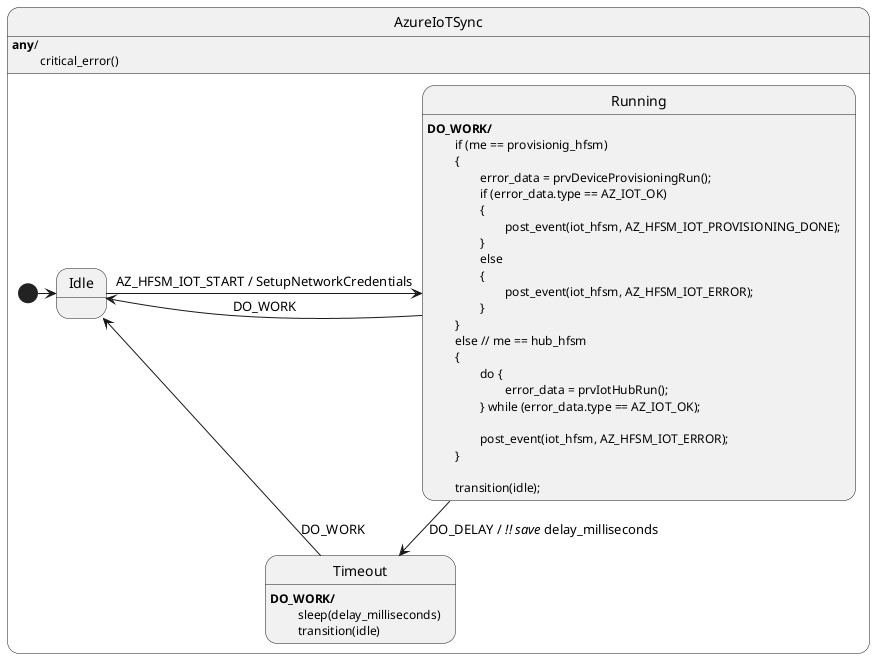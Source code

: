 @startuml Azure IoT HFSM Sync Adapter

state AzureIoTSync {
    state Idle

    state Running
    Running : <b>DO_WORK/</b>
    Running : \t if (me == provisionig_hfsm)
    Running : \t {
    Running : \t\t error_data = prvDeviceProvisioningRun(); 
    Running : \t\t if (error_data.type == AZ_IOT_OK)
    Running : \t\t {
    Running : \t\t\t post_event(iot_hfsm, AZ_HFSM_IOT_PROVISIONING_DONE);
    Running : \t\t }
    Running : \t\t else
    Running : \t\t {
    Running : \t\t\t post_event(iot_hfsm, AZ_HFSM_IOT_ERROR);
    Running : \t\t }
    Running : \t }
    Running : \t else // me == hub_hfsm
    Running : \t {
    Running : \t\t do {
    Running : \t\t\t error_data = prvIotHubRun(); 
    Running : \t\t } while (error_data.type == AZ_IOT_OK);
    Running :
    Running : \t\t post_event(iot_hfsm, AZ_HFSM_IOT_ERROR);
    Running : \t }
    Running :
    Running : \t transition(idle);


    state Timeout
    Timeout : <b>DO_WORK/</b>
    Timeout : \t sleep(delay_milliseconds)
    Timeout : \t transition(idle)
    
    [*] -> Idle
    Idle -> Running : AZ_HFSM_IOT_START / SetupNetworkCredentials
    Running -> Timeout : DO_DELAY / <i>!! save</i> delay_milliseconds
    Timeout --> Idle : DO_WORK
    Running -> Idle : DO_WORK
}

AzureIoTSync : <b>any</b>/ 
AzureIoTSync : \t critical_error()
@enduml
